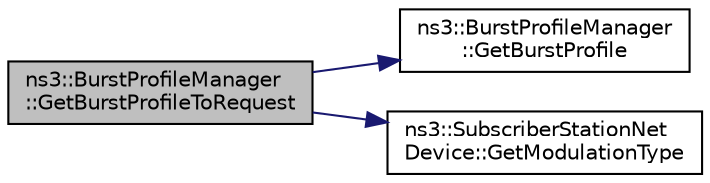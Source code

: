 digraph "ns3::BurstProfileManager::GetBurstProfileToRequest"
{
  edge [fontname="Helvetica",fontsize="10",labelfontname="Helvetica",labelfontsize="10"];
  node [fontname="Helvetica",fontsize="10",shape=record];
  rankdir="LR";
  Node1 [label="ns3::BurstProfileManager\l::GetBurstProfileToRequest",height=0.2,width=0.4,color="black", fillcolor="grey75", style="filled", fontcolor="black"];
  Node1 -> Node2 [color="midnightblue",fontsize="10",style="solid"];
  Node2 [label="ns3::BurstProfileManager\l::GetBurstProfile",height=0.2,width=0.4,color="black", fillcolor="white", style="filled",URL="$dc/d94/classns3_1_1BurstProfileManager.html#aa3b3f6cd2381f9620379083f84605231",tooltip="returns the burst profile "];
  Node1 -> Node3 [color="midnightblue",fontsize="10",style="solid"];
  Node3 [label="ns3::SubscriberStationNet\lDevice::GetModulationType",height=0.2,width=0.4,color="black", fillcolor="white", style="filled",URL="$d4/de5/classns3_1_1SubscriberStationNetDevice.html#a5a14e2ccf9fcbed7d6a3cfa352c716cc"];
}
